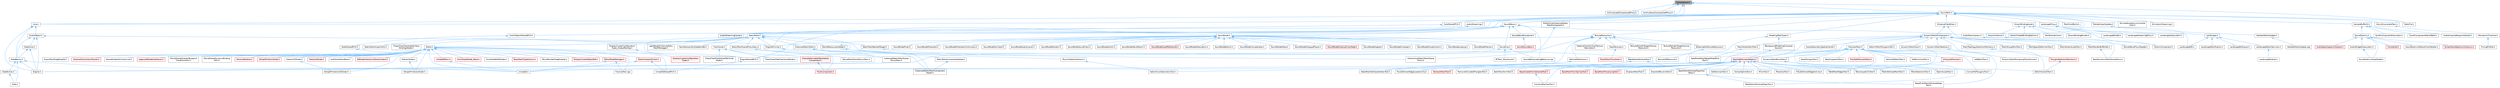 digraph "Compression.h"
{
 // INTERACTIVE_SVG=YES
 // LATEX_PDF_SIZE
  bgcolor="transparent";
  edge [fontname=Helvetica,fontsize=10,labelfontname=Helvetica,labelfontsize=10];
  node [fontname=Helvetica,fontsize=10,shape=box,height=0.2,width=0.4];
  Node1 [id="Node000001",label="Compression.h",height=0.2,width=0.4,color="gray40", fillcolor="grey60", style="filled", fontcolor="black",tooltip=" "];
  Node1 -> Node2 [id="edge1_Node000001_Node000002",dir="back",color="steelblue1",style="solid",tooltip=" "];
  Node2 [id="Node000002",label="ArchiveLoadCompressedProxy.h",height=0.2,width=0.4,color="grey40", fillcolor="white", style="filled",URL="$d0/deb/ArchiveLoadCompressedProxy_8h.html",tooltip=" "];
  Node1 -> Node3 [id="edge2_Node000001_Node000003",dir="back",color="steelblue1",style="solid",tooltip=" "];
  Node3 [id="Node000003",label="ArchiveSaveCompressedProxy.h",height=0.2,width=0.4,color="grey40", fillcolor="white", style="filled",URL="$d4/dee/ArchiveSaveCompressedProxy_8h.html",tooltip=" "];
  Node1 -> Node4 [id="edge3_Node000001_Node000004",dir="back",color="steelblue1",style="solid",tooltip=" "];
  Node4 [id="Node000004",label="AsyncWork.h",height=0.2,width=0.4,color="grey40", fillcolor="white", style="filled",URL="$da/d9a/AsyncWork_8h.html",tooltip=" "];
  Node4 -> Node5 [id="edge4_Node000004_Node000005",dir="back",color="steelblue1",style="solid",tooltip=" "];
  Node5 [id="Node000005",label="AnimationStreaming.h",height=0.2,width=0.4,color="grey40", fillcolor="white", style="filled",URL="$d5/d44/AnimationStreaming_8h.html",tooltip=" "];
  Node4 -> Node6 [id="edge5_Node000004_Node000006",dir="back",color="steelblue1",style="solid",tooltip=" "];
  Node6 [id="Node000006",label="AsyncEnumerateTask.h",height=0.2,width=0.4,color="grey40", fillcolor="white", style="filled",URL="$d5/d71/AsyncEnumerateTask_8h.html",tooltip=" "];
  Node6 -> Node7 [id="edge6_Node000006_Node000007",dir="back",color="steelblue1",style="solid",tooltip=" "];
  Node7 [id="Node000007",label="MonotonicTimeline.h",height=0.2,width=0.4,color="grey40", fillcolor="white", style="filled",URL="$d9/dfd/MonotonicTimeline_8h.html",tooltip=" "];
  Node7 -> Node8 [id="edge7_Node000007_Node000008",dir="back",color="steelblue1",style="solid",tooltip=" "];
  Node8 [id="Node000008",label="TimingProfiler.h",height=0.2,width=0.4,color="grey40", fillcolor="white", style="filled",URL="$df/d15/TimingProfiler_8h.html",tooltip=" "];
  Node4 -> Node9 [id="edge8_Node000004_Node000009",dir="back",color="steelblue1",style="solid",tooltip=" "];
  Node9 [id="Node000009",label="AudioDecompress.h",height=0.2,width=0.4,color="grey40", fillcolor="white", style="filled",URL="$d9/dfd/AudioDecompress_8h.html",tooltip=" "];
  Node9 -> Node10 [id="edge9_Node000009_Node000010",dir="back",color="steelblue1",style="solid",tooltip=" "];
  Node10 [id="Node000010",label="SoundWaveProxyReader.h",height=0.2,width=0.4,color="grey40", fillcolor="white", style="filled",URL="$d1/d23/SoundWaveProxyReader_8h.html",tooltip=" "];
  Node4 -> Node11 [id="edge10_Node000004_Node000011",dir="back",color="steelblue1",style="solid",tooltip=" "];
  Node11 [id="Node000011",label="AudioStreaming.h",height=0.2,width=0.4,color="grey40", fillcolor="white", style="filled",URL="$db/d37/AudioStreaming_8h.html",tooltip=" "];
  Node11 -> Node12 [id="edge11_Node000011_Node000012",dir="back",color="steelblue1",style="solid",tooltip=" "];
  Node12 [id="Node000012",label="AudioStreamingCache.h",height=0.2,width=0.4,color="grey40", fillcolor="white", style="filled",URL="$d2/dc1/AudioStreamingCache_8h.html",tooltip=" "];
  Node4 -> Node12 [id="edge12_Node000004_Node000012",dir="back",color="steelblue1",style="solid",tooltip=" "];
  Node4 -> Node13 [id="edge13_Node000004_Node000013",dir="back",color="steelblue1",style="solid",tooltip=" "];
  Node13 [id="Node000013",label="Core.h",height=0.2,width=0.4,color="grey40", fillcolor="white", style="filled",URL="$d6/dd7/Core_8h.html",tooltip=" "];
  Node13 -> Node14 [id="edge14_Node000013_Node000014",dir="back",color="steelblue1",style="solid",tooltip=" "];
  Node14 [id="Node000014",label="CoreUObject.h",height=0.2,width=0.4,color="grey40", fillcolor="white", style="filled",URL="$d0/ded/CoreUObject_8h.html",tooltip=" "];
  Node14 -> Node15 [id="edge15_Node000014_Node000015",dir="back",color="steelblue1",style="solid",tooltip=" "];
  Node15 [id="Node000015",label="Engine.h",height=0.2,width=0.4,color="grey40", fillcolor="white", style="filled",URL="$d1/d34/Public_2Engine_8h.html",tooltip=" "];
  Node14 -> Node16 [id="edge16_Node000014_Node000016",dir="back",color="steelblue1",style="solid",tooltip=" "];
  Node16 [id="Node000016",label="EngineMinimal.h",height=0.2,width=0.4,color="grey40", fillcolor="white", style="filled",URL="$d0/d2c/EngineMinimal_8h.html",tooltip=" "];
  Node16 -> Node15 [id="edge17_Node000016_Node000015",dir="back",color="steelblue1",style="solid",tooltip=" "];
  Node14 -> Node17 [id="edge18_Node000014_Node000017",dir="back",color="steelblue1",style="solid",tooltip=" "];
  Node17 [id="Node000017",label="SlateBasics.h",height=0.2,width=0.4,color="grey40", fillcolor="white", style="filled",URL="$da/d2f/SlateBasics_8h.html",tooltip=" "];
  Node17 -> Node15 [id="edge19_Node000017_Node000015",dir="back",color="steelblue1",style="solid",tooltip=" "];
  Node17 -> Node18 [id="edge20_Node000017_Node000018",dir="back",color="steelblue1",style="solid",tooltip=" "];
  Node18 [id="Node000018",label="Slate.h",height=0.2,width=0.4,color="grey40", fillcolor="white", style="filled",URL="$d2/dc0/Slate_8h.html",tooltip=" "];
  Node17 -> Node19 [id="edge21_Node000017_Node000019",dir="back",color="steelblue1",style="solid",tooltip=" "];
  Node19 [id="Node000019",label="SlateExtras.h",height=0.2,width=0.4,color="grey40", fillcolor="white", style="filled",URL="$d8/dec/SlateExtras_8h.html",tooltip=" "];
  Node19 -> Node18 [id="edge22_Node000019_Node000018",dir="back",color="steelblue1",style="solid",tooltip=" "];
  Node17 -> Node20 [id="edge23_Node000017_Node000020",dir="back",color="steelblue1",style="solid",tooltip=" "];
  Node20 [id="Node000020",label="UnrealEd.h",height=0.2,width=0.4,color="grey40", fillcolor="white", style="filled",URL="$d2/d5f/UnrealEd_8h.html",tooltip=" "];
  Node14 -> Node21 [id="edge24_Node000014_Node000021",dir="back",color="steelblue1",style="solid",tooltip=" "];
  Node21 [id="Node000021",label="SlateCore.h",height=0.2,width=0.4,color="grey40", fillcolor="white", style="filled",URL="$dc/d03/SlateCore_8h.html",tooltip=" "];
  Node21 -> Node15 [id="edge25_Node000021_Node000015",dir="back",color="steelblue1",style="solid",tooltip=" "];
  Node21 -> Node17 [id="edge26_Node000021_Node000017",dir="back",color="steelblue1",style="solid",tooltip=" "];
  Node13 -> Node15 [id="edge27_Node000013_Node000015",dir="back",color="steelblue1",style="solid",tooltip=" "];
  Node13 -> Node17 [id="edge28_Node000013_Node000017",dir="back",color="steelblue1",style="solid",tooltip=" "];
  Node4 -> Node22 [id="edge29_Node000004_Node000022",dir="back",color="steelblue1",style="solid",tooltip=" "];
  Node22 [id="Node000022",label="CoreSharedPCH.h",height=0.2,width=0.4,color="grey40", fillcolor="white", style="filled",URL="$d8/de5/CoreSharedPCH_8h.html",tooltip=" "];
  Node22 -> Node23 [id="edge30_Node000022_Node000023",dir="back",color="steelblue1",style="solid",tooltip=" "];
  Node23 [id="Node000023",label="CoreUObjectSharedPCH.h",height=0.2,width=0.4,color="grey40", fillcolor="white", style="filled",URL="$de/d2f/CoreUObjectSharedPCH_8h.html",tooltip=" "];
  Node23 -> Node24 [id="edge31_Node000023_Node000024",dir="back",color="steelblue1",style="solid",tooltip=" "];
  Node24 [id="Node000024",label="SlateSharedPCH.h",height=0.2,width=0.4,color="grey40", fillcolor="white", style="filled",URL="$d1/dfc/SlateSharedPCH_8h.html",tooltip=" "];
  Node24 -> Node25 [id="edge32_Node000024_Node000025",dir="back",color="steelblue1",style="solid",tooltip=" "];
  Node25 [id="Node000025",label="EngineSharedPCH.h",height=0.2,width=0.4,color="grey40", fillcolor="white", style="filled",URL="$dc/dbb/EngineSharedPCH_8h.html",tooltip=" "];
  Node25 -> Node26 [id="edge33_Node000025_Node000026",dir="back",color="steelblue1",style="solid",tooltip=" "];
  Node26 [id="Node000026",label="UnrealEdSharedPCH.h",height=0.2,width=0.4,color="grey40", fillcolor="white", style="filled",URL="$d1/de6/UnrealEdSharedPCH_8h.html",tooltip=" "];
  Node4 -> Node27 [id="edge34_Node000004_Node000027",dir="back",color="steelblue1",style="solid",tooltip=" "];
  Node27 [id="Node000027",label="DistanceFieldAtlas.h",height=0.2,width=0.4,color="grey40", fillcolor="white", style="filled",URL="$df/def/DistanceFieldAtlas_8h.html",tooltip=" "];
  Node27 -> Node28 [id="edge35_Node000027_Node000028",dir="back",color="steelblue1",style="solid",tooltip=" "];
  Node28 [id="Node000028",label="BaseDynamicMeshSceneProxy.h",height=0.2,width=0.4,color="grey40", fillcolor="white", style="filled",URL="$d2/dee/BaseDynamicMeshSceneProxy_8h.html",tooltip=" "];
  Node27 -> Node29 [id="edge36_Node000027_Node000029",dir="back",color="steelblue1",style="solid",tooltip=" "];
  Node29 [id="Node000029",label="DynamicMeshComponent.h",height=0.2,width=0.4,color="grey40", fillcolor="white", style="filled",URL="$d8/d66/DynamicMeshComponent_8h.html",tooltip=" "];
  Node29 -> Node30 [id="edge37_Node000029_Node000030",dir="back",color="steelblue1",style="solid",tooltip=" "];
  Node30 [id="Node000030",label="DataflowEditorWeightMapPaint\lTool.h",height=0.2,width=0.4,color="grey40", fillcolor="white", style="filled",URL="$db/d46/DataflowEditorWeightMapPaintTool_8h.html",tooltip=" "];
  Node29 -> Node31 [id="edge38_Node000029_Node000031",dir="back",color="steelblue1",style="solid",tooltip=" "];
  Node31 [id="Node000031",label="DeformMeshPolygonsTool.h",height=0.2,width=0.4,color="grey40", fillcolor="white", style="filled",URL="$db/d72/DeformMeshPolygonsTool_8h.html",tooltip=" "];
  Node29 -> Node32 [id="edge39_Node000029_Node000032",dir="back",color="steelblue1",style="solid",tooltip=" "];
  Node32 [id="Node000032",label="DynamicMeshActor.h",height=0.2,width=0.4,color="grey40", fillcolor="white", style="filled",URL="$d1/d71/DynamicMeshActor_8h.html",tooltip=" "];
  Node29 -> Node33 [id="edge40_Node000029_Node000033",dir="back",color="steelblue1",style="solid",tooltip=" "];
  Node33 [id="Node000033",label="DynamicMeshBrushTool.h",height=0.2,width=0.4,color="grey40", fillcolor="white", style="filled",URL="$da/d04/DynamicMeshBrushTool_8h.html",tooltip=" "];
  Node33 -> Node34 [id="edge41_Node000033_Node000034",dir="back",color="steelblue1",style="solid",tooltip=" "];
  Node34 [id="Node000034",label="MeshAttributePaintTool.h",height=0.2,width=0.4,color="grey40", fillcolor="white", style="filled",URL="$d3/d29/MeshAttributePaintTool_8h.html",tooltip=" "];
  Node33 -> Node35 [id="edge42_Node000033_Node000035",dir="back",color="steelblue1",style="solid",tooltip=" "];
  Node35 [id="Node000035",label="MeshSelectionTool.h",height=0.2,width=0.4,color="grey40", fillcolor="white", style="filled",URL="$d8/d80/MeshSelectionTool_8h.html",tooltip=" "];
  Node33 -> Node36 [id="edge43_Node000033_Node000036",dir="back",color="steelblue1",style="solid",tooltip=" "];
  Node36 [id="Node000036",label="SeamSculptTool.h",height=0.2,width=0.4,color="grey40", fillcolor="white", style="filled",URL="$d1/d31/SeamSculptTool_8h.html",tooltip=" "];
  Node29 -> Node37 [id="edge44_Node000029_Node000037",dir="back",color="steelblue1",style="solid",tooltip=" "];
  Node37 [id="Node000037",label="DynamicMeshSelector.h",height=0.2,width=0.4,color="grey40", fillcolor="white", style="filled",URL="$dc/d01/DynamicMeshSelector_8h.html",tooltip=" "];
  Node37 -> Node38 [id="edge45_Node000037_Node000038",dir="back",color="steelblue1",style="solid",tooltip=" "];
  Node38 [id="Node000038",label="DynamicMeshPolygroupTransformer.h",height=0.2,width=0.4,color="grey40", fillcolor="white", style="filled",URL="$dc/db2/DynamicMeshPolygroupTransformer_8h.html",tooltip=" "];
  Node29 -> Node39 [id="edge46_Node000029_Node000039",dir="back",color="steelblue1",style="solid",tooltip=" "];
  Node39 [id="Node000039",label="EditUVIslandsTool.h",height=0.2,width=0.4,color="grey40", fillcolor="white", style="filled",URL="$d0/de4/EditUVIslandsTool_8h.html",tooltip=" "];
  Node29 -> Node40 [id="edge47_Node000029_Node000040",dir="back",color="steelblue1",style="solid",tooltip=" "];
  Node40 [id="Node000040",label="MeshGroupPaintTool.h",height=0.2,width=0.4,color="grey40", fillcolor="white", style="filled",URL="$dd/d04/MeshGroupPaintTool_8h.html",tooltip=" "];
  Node29 -> Node41 [id="edge48_Node000029_Node000041",dir="back",color="steelblue1",style="solid",tooltip=" "];
  Node41 [id="Node000041",label="MeshRenderBufferSet.h",height=0.2,width=0.4,color="grey40", fillcolor="white", style="filled",URL="$de/dc2/MeshRenderBufferSet_8h.html",tooltip=" "];
  Node41 -> Node28 [id="edge49_Node000041_Node000028",dir="back",color="steelblue1",style="solid",tooltip=" "];
  Node29 -> Node42 [id="edge50_Node000029_Node000042",dir="back",color="steelblue1",style="solid",tooltip=" "];
  Node42 [id="Node000042",label="MeshSpaceDeformerTool.h",height=0.2,width=0.4,color="grey40", fillcolor="white", style="filled",URL="$d7/dc8/MeshSpaceDeformerTool_8h.html",tooltip=" "];
  Node29 -> Node43 [id="edge51_Node000029_Node000043",dir="back",color="steelblue1",style="solid",tooltip=" "];
  Node43 [id="Node000043",label="MeshTopologySelectionMechanic.h",height=0.2,width=0.4,color="grey40", fillcolor="white", style="filled",URL="$d5/d15/MeshTopologySelectionMechanic_8h.html",tooltip=" "];
  Node43 -> Node44 [id="edge52_Node000043_Node000044",dir="back",color="steelblue1",style="solid",tooltip=" "];
  Node44 [id="Node000044",label="PolygonSelectionMechanic.h",height=0.2,width=0.4,color="red", fillcolor="#FFF0F0", style="filled",URL="$da/dff/PolygonSelectionMechanic_8h.html",tooltip=" "];
  Node44 -> Node39 [id="edge53_Node000044_Node000039",dir="back",color="steelblue1",style="solid",tooltip=" "];
  Node29 -> Node46 [id="edge54_Node000029_Node000046",dir="back",color="steelblue1",style="solid",tooltip=" "];
  Node46 [id="Node000046",label="MeshVertexPaintTool.h",height=0.2,width=0.4,color="grey40", fillcolor="white", style="filled",URL="$db/d74/MeshVertexPaintTool_8h.html",tooltip=" "];
  Node46 -> Node30 [id="edge55_Node000046_Node000030",dir="back",color="steelblue1",style="solid",tooltip=" "];
  Node29 -> Node47 [id="edge56_Node000029_Node000047",dir="back",color="steelblue1",style="solid",tooltip=" "];
  Node47 [id="Node000047",label="MeshVertexSculptTool.h",height=0.2,width=0.4,color="grey40", fillcolor="white", style="filled",URL="$dc/da6/MeshVertexSculptTool_8h.html",tooltip=" "];
  Node29 -> Node48 [id="edge57_Node000029_Node000048",dir="back",color="steelblue1",style="solid",tooltip=" "];
  Node48 [id="Node000048",label="PreviewMesh.h",height=0.2,width=0.4,color="grey40", fillcolor="white", style="filled",URL="$d6/d30/PreviewMesh_8h.html",tooltip=" "];
  Node48 -> Node49 [id="edge58_Node000048_Node000049",dir="back",color="steelblue1",style="solid",tooltip=" "];
  Node49 [id="Node000049",label="AddPatchTool.h",height=0.2,width=0.4,color="grey40", fillcolor="white", style="filled",URL="$d5/deb/AddPatchTool_8h.html",tooltip=" "];
  Node48 -> Node50 [id="edge59_Node000048_Node000050",dir="back",color="steelblue1",style="solid",tooltip=" "];
  Node50 [id="Node000050",label="AddPrimitiveTool.h",height=0.2,width=0.4,color="grey40", fillcolor="white", style="filled",URL="$d5/dbf/AddPrimitiveTool_8h.html",tooltip=" "];
  Node48 -> Node51 [id="edge60_Node000048_Node000051",dir="back",color="steelblue1",style="solid",tooltip=" "];
  Node51 [id="Node000051",label="BakeMeshAttributeMapsTool.h",height=0.2,width=0.4,color="grey40", fillcolor="white", style="filled",URL="$d8/d14/BakeMeshAttributeMapsTool_8h.html",tooltip=" "];
  Node48 -> Node52 [id="edge61_Node000048_Node000052",dir="back",color="steelblue1",style="solid",tooltip=" "];
  Node52 [id="Node000052",label="BakeMeshAttributeMapsTool\lBase.h",height=0.2,width=0.4,color="grey40", fillcolor="white", style="filled",URL="$dc/d68/BakeMeshAttributeMapsToolBase_8h.html",tooltip=" "];
  Node52 -> Node51 [id="edge62_Node000052_Node000051",dir="back",color="steelblue1",style="solid",tooltip=" "];
  Node52 -> Node53 [id="edge63_Node000052_Node000053",dir="back",color="steelblue1",style="solid",tooltip=" "];
  Node53 [id="Node000053",label="BakeMultiMeshAttributeMaps\lTool.h",height=0.2,width=0.4,color="grey40", fillcolor="white", style="filled",URL="$d7/d65/BakeMultiMeshAttributeMapsTool_8h.html",tooltip=" "];
  Node48 -> Node54 [id="edge64_Node000048_Node000054",dir="back",color="steelblue1",style="solid",tooltip=" "];
  Node54 [id="Node000054",label="BakeMeshAttributeTool.h",height=0.2,width=0.4,color="grey40", fillcolor="white", style="filled",URL="$d0/d82/BakeMeshAttributeTool_8h.html",tooltip=" "];
  Node54 -> Node52 [id="edge65_Node000054_Node000052",dir="back",color="steelblue1",style="solid",tooltip=" "];
  Node54 -> Node55 [id="edge66_Node000054_Node000055",dir="back",color="steelblue1",style="solid",tooltip=" "];
  Node55 [id="Node000055",label="BakeMeshAttributeVertexTool.h",height=0.2,width=0.4,color="grey40", fillcolor="white", style="filled",URL="$d6/d76/BakeMeshAttributeVertexTool_8h.html",tooltip=" "];
  Node48 -> Node55 [id="edge67_Node000048_Node000055",dir="back",color="steelblue1",style="solid",tooltip=" "];
  Node48 -> Node53 [id="edge68_Node000048_Node000053",dir="back",color="steelblue1",style="solid",tooltip=" "];
  Node48 -> Node56 [id="edge69_Node000048_Node000056",dir="back",color="steelblue1",style="solid",tooltip=" "];
  Node56 [id="Node000056",label="ConvertToPolygonsTool.h",height=0.2,width=0.4,color="grey40", fillcolor="white", style="filled",URL="$d7/d5a/ConvertToPolygonsTool_8h.html",tooltip=" "];
  Node48 -> Node57 [id="edge70_Node000048_Node000057",dir="back",color="steelblue1",style="solid",tooltip=" "];
  Node57 [id="Node000057",label="DrawPolygonTool.h",height=0.2,width=0.4,color="grey40", fillcolor="white", style="filled",URL="$d0/d15/DrawPolygonTool_8h.html",tooltip=" "];
  Node48 -> Node33 [id="edge71_Node000048_Node000033",dir="back",color="steelblue1",style="solid",tooltip=" "];
  Node48 -> Node58 [id="edge72_Node000048_Node000058",dir="back",color="steelblue1",style="solid",tooltip=" "];
  Node58 [id="Node000058",label="MeshInspectorTool.h",height=0.2,width=0.4,color="grey40", fillcolor="white", style="filled",URL="$de/da1/MeshInspectorTool_8h.html",tooltip=" "];
  Node48 -> Node59 [id="edge73_Node000048_Node000059",dir="back",color="steelblue1",style="solid",tooltip=" "];
  Node59 [id="Node000059",label="MeshOpPreviewHelpers.h",height=0.2,width=0.4,color="red", fillcolor="#FFF0F0", style="filled",URL="$de/d33/MeshOpPreviewHelpers_8h.html",tooltip=" "];
  Node59 -> Node52 [id="edge74_Node000059_Node000052",dir="back",color="steelblue1",style="solid",tooltip=" "];
  Node59 -> Node55 [id="edge75_Node000059_Node000055",dir="back",color="steelblue1",style="solid",tooltip=" "];
  Node59 -> Node60 [id="edge76_Node000059_Node000060",dir="back",color="steelblue1",style="solid",tooltip=" "];
  Node60 [id="Node000060",label="BakeTransformTool.h",height=0.2,width=0.4,color="grey40", fillcolor="white", style="filled",URL="$dc/d39/BakeTransformTool_8h.html",tooltip=" "];
  Node59 -> Node61 [id="edge77_Node000059_Node000061",dir="back",color="steelblue1",style="solid",tooltip=" "];
  Node61 [id="Node000061",label="BaseCreateFromSelectedTool.h",height=0.2,width=0.4,color="red", fillcolor="#FFF0F0", style="filled",URL="$de/dc7/BaseCreateFromSelectedTool_8h.html",tooltip=" "];
  Node61 -> Node67 [id="edge78_Node000061_Node000067",dir="back",color="steelblue1",style="solid",tooltip=" "];
  Node67 [id="Node000067",label="CombineMeshesTool.h",height=0.2,width=0.4,color="grey40", fillcolor="white", style="filled",URL="$dd/da3/CombineMeshesTool_8h.html",tooltip=" "];
  Node59 -> Node70 [id="edge79_Node000059_Node000070",dir="back",color="steelblue1",style="solid",tooltip=" "];
  Node70 [id="Node000070",label="BaseMeshFromSplinesTool.h",height=0.2,width=0.4,color="red", fillcolor="#FFF0F0", style="filled",URL="$da/d31/BaseMeshFromSplinesTool_8h.html",tooltip=" "];
  Node59 -> Node73 [id="edge80_Node000059_Node000073",dir="back",color="steelblue1",style="solid",tooltip=" "];
  Node73 [id="Node000073",label="BaseMeshProcessingTool.h",height=0.2,width=0.4,color="red", fillcolor="#FFF0F0", style="filled",URL="$d4/d77/BaseMeshProcessingTool_8h.html",tooltip=" "];
  Node59 -> Node67 [id="edge81_Node000059_Node000067",dir="back",color="steelblue1",style="solid",tooltip=" "];
  Node59 -> Node56 [id="edge82_Node000059_Node000056",dir="back",color="steelblue1",style="solid",tooltip=" "];
  Node59 -> Node76 [id="edge83_Node000059_Node000076",dir="back",color="steelblue1",style="solid",tooltip=" "];
  Node76 [id="Node000076",label="DisplaceMeshTool.h",height=0.2,width=0.4,color="grey40", fillcolor="white", style="filled",URL="$da/d28/DisplaceMeshTool_8h.html",tooltip=" "];
  Node59 -> Node77 [id="edge84_Node000059_Node000077",dir="back",color="steelblue1",style="solid",tooltip=" "];
  Node77 [id="Node000077",label="DrawAndRevolveTool.h",height=0.2,width=0.4,color="grey40", fillcolor="white", style="filled",URL="$d8/d06/DrawAndRevolveTool_8h.html",tooltip=" "];
  Node59 -> Node78 [id="edge85_Node000059_Node000078",dir="back",color="steelblue1",style="solid",tooltip=" "];
  Node78 [id="Node000078",label="EditNormalsTool.h",height=0.2,width=0.4,color="grey40", fillcolor="white", style="filled",URL="$de/d53/EditNormalsTool_8h.html",tooltip=" "];
  Node59 -> Node79 [id="edge86_Node000059_Node000079",dir="back",color="steelblue1",style="solid",tooltip=" "];
  Node79 [id="Node000079",label="ExtractSplineTool.h",height=0.2,width=0.4,color="grey40", fillcolor="white", style="filled",URL="$d3/d4d/ExtractSplineTool_8h.html",tooltip=" "];
  Node59 -> Node80 [id="edge87_Node000059_Node000080",dir="back",color="steelblue1",style="solid",tooltip=" "];
  Node80 [id="Node000080",label="MirrorTool.h",height=0.2,width=0.4,color="grey40", fillcolor="white", style="filled",URL="$d3/dc9/MirrorTool_8h.html",tooltip=" "];
  Node59 -> Node81 [id="edge88_Node000059_Node000081",dir="back",color="steelblue1",style="solid",tooltip=" "];
  Node81 [id="Node000081",label="PlaneCutTool.h",height=0.2,width=0.4,color="grey40", fillcolor="white", style="filled",URL="$dd/def/PlaneCutTool_8h.html",tooltip=" "];
  Node59 -> Node82 [id="edge89_Node000059_Node000082",dir="back",color="steelblue1",style="solid",tooltip=" "];
  Node82 [id="Node000082",label="PolyEditInsertEdgeActivity.h",height=0.2,width=0.4,color="grey40", fillcolor="white", style="filled",URL="$d1/d26/PolyEditInsertEdgeActivity_8h.html",tooltip=" "];
  Node59 -> Node83 [id="edge90_Node000059_Node000083",dir="back",color="steelblue1",style="solid",tooltip=" "];
  Node83 [id="Node000083",label="PolyEditInsertEdgeLoopActivity.h",height=0.2,width=0.4,color="grey40", fillcolor="white", style="filled",URL="$d5/d37/PolyEditInsertEdgeLoopActivity_8h.html",tooltip=" "];
  Node59 -> Node84 [id="edge91_Node000059_Node000084",dir="back",color="steelblue1",style="solid",tooltip=" "];
  Node84 [id="Node000084",label="RecomputeUVsTool.h",height=0.2,width=0.4,color="grey40", fillcolor="white", style="filled",URL="$d0/d92/RecomputeUVsTool_8h.html",tooltip=" "];
  Node59 -> Node85 [id="edge92_Node000059_Node000085",dir="back",color="steelblue1",style="solid",tooltip=" "];
  Node85 [id="Node000085",label="RemeshMeshTool.h",height=0.2,width=0.4,color="red", fillcolor="#FFF0F0", style="filled",URL="$dc/dd6/RemeshMeshTool_8h.html",tooltip=" "];
  Node59 -> Node87 [id="edge93_Node000059_Node000087",dir="back",color="steelblue1",style="solid",tooltip=" "];
  Node87 [id="Node000087",label="RemoveOccludedTrianglesTool.h",height=0.2,width=0.4,color="grey40", fillcolor="white", style="filled",URL="$d9/da1/RemoveOccludedTrianglesTool_8h.html",tooltip=" "];
  Node59 -> Node89 [id="edge94_Node000059_Node000089",dir="back",color="steelblue1",style="solid",tooltip=" "];
  Node89 [id="Node000089",label="SetCollisionGeometryTool.h",height=0.2,width=0.4,color="grey40", fillcolor="white", style="filled",URL="$d0/de6/SetCollisionGeometryTool_8h.html",tooltip=" "];
  Node59 -> Node93 [id="edge95_Node000059_Node000093",dir="back",color="steelblue1",style="solid",tooltip=" "];
  Node93 [id="Node000093",label="WeldMeshEdgesTool.h",height=0.2,width=0.4,color="grey40", fillcolor="white", style="filled",URL="$d5/d6e/WeldMeshEdgesTool_8h.html",tooltip=" "];
  Node48 -> Node94 [id="edge96_Node000048_Node000094",dir="back",color="steelblue1",style="solid",tooltip=" "];
  Node94 [id="Node000094",label="PolyEditPreviewMesh.h",height=0.2,width=0.4,color="red", fillcolor="#FFF0F0", style="filled",URL="$d2/de8/PolyEditPreviewMesh_8h.html",tooltip=" "];
  Node48 -> Node96 [id="edge97_Node000048_Node000096",dir="back",color="steelblue1",style="solid",tooltip=" "];
  Node96 [id="Node000096",label="UVLayoutPreview.h",height=0.2,width=0.4,color="red", fillcolor="#FFF0F0", style="filled",URL="$dd/d16/UVLayoutPreview_8h.html",tooltip=" "];
  Node96 -> Node84 [id="edge98_Node000096_Node000084",dir="back",color="steelblue1",style="solid",tooltip=" "];
  Node48 -> Node99 [id="edge99_Node000048_Node000099",dir="back",color="steelblue1",style="solid",tooltip=" "];
  Node99 [id="Node000099",label="VolumeToMeshTool.h",height=0.2,width=0.4,color="grey40", fillcolor="white", style="filled",URL="$de/d64/VolumeToMeshTool_8h.html",tooltip=" "];
  Node48 -> Node93 [id="edge100_Node000048_Node000093",dir="back",color="steelblue1",style="solid",tooltip=" "];
  Node29 -> Node100 [id="edge101_Node000029_Node000100",dir="back",color="steelblue1",style="solid",tooltip=" "];
  Node100 [id="Node000100",label="SceneGeometrySpatialCache.h",height=0.2,width=0.4,color="grey40", fillcolor="white", style="filled",URL="$d6/d6f/SceneGeometrySpatialCache_8h.html",tooltip=" "];
  Node4 -> Node101 [id="edge102_Node000004_Node000101",dir="back",color="steelblue1",style="solid",tooltip=" "];
  Node101 [id="Node000101",label="GroomBindingAsset.h",height=0.2,width=0.4,color="grey40", fillcolor="white", style="filled",URL="$de/d26/GroomBindingAsset_8h.html",tooltip=" "];
  Node101 -> Node102 [id="edge103_Node000101_Node000102",dir="back",color="steelblue1",style="solid",tooltip=" "];
  Node102 [id="Node000102",label="GroomBindingBuilder.h",height=0.2,width=0.4,color="grey40", fillcolor="white", style="filled",URL="$d2/d2f/GroomBindingBuilder_8h.html",tooltip=" "];
  Node101 -> Node103 [id="edge104_Node000101_Node000103",dir="back",color="steelblue1",style="solid",tooltip=" "];
  Node103 [id="Node000103",label="GroomComponent.h",height=0.2,width=0.4,color="grey40", fillcolor="white", style="filled",URL="$de/d2e/GroomComponent_8h.html",tooltip=" "];
  Node101 -> Node104 [id="edge105_Node000101_Node000104",dir="back",color="steelblue1",style="solid",tooltip=" "];
  Node104 [id="Node000104",label="GroomCreateBindingOptions.h",height=0.2,width=0.4,color="grey40", fillcolor="white", style="filled",URL="$d5/dba/GroomCreateBindingOptions_8h.html",tooltip=" "];
  Node101 -> Node105 [id="edge106_Node000101_Node000105",dir="back",color="steelblue1",style="solid",tooltip=" "];
  Node105 [id="Node000105",label="GroomInstance.h",height=0.2,width=0.4,color="grey40", fillcolor="white", style="filled",URL="$dd/d47/GroomInstance_8h.html",tooltip=" "];
  Node105 -> Node103 [id="edge107_Node000105_Node000103",dir="back",color="steelblue1",style="solid",tooltip=" "];
  Node101 -> Node106 [id="edge108_Node000101_Node000106",dir="back",color="steelblue1",style="solid",tooltip=" "];
  Node106 [id="Node000106",label="HairStrandsCore.h",height=0.2,width=0.4,color="grey40", fillcolor="white", style="filled",URL="$d7/def/HairStrandsCore_8h.html",tooltip=" "];
  Node4 -> Node107 [id="edge109_Node000004_Node000107",dir="back",color="steelblue1",style="solid",tooltip=" "];
  Node107 [id="Node000107",label="HierarchicalInstancedStatic\lMeshComponent.h",height=0.2,width=0.4,color="grey40", fillcolor="white", style="filled",URL="$d3/ddb/HierarchicalInstancedStaticMeshComponent_8h.html",tooltip=" "];
  Node107 -> Node108 [id="edge110_Node000107_Node000108",dir="back",color="steelblue1",style="solid",tooltip=" "];
  Node108 [id="Node000108",label="HierarchicalStaticMeshScene\lProxy.h",height=0.2,width=0.4,color="grey40", fillcolor="white", style="filled",URL="$d3/d4d/HierarchicalStaticMeshSceneProxy_8h.html",tooltip=" "];
  Node4 -> Node109 [id="edge111_Node000004_Node000109",dir="back",color="steelblue1",style="solid",tooltip=" "];
  Node109 [id="Node000109",label="LandscapeProxy.h",height=0.2,width=0.4,color="grey40", fillcolor="white", style="filled",URL="$db/dae/LandscapeProxy_8h.html",tooltip=" "];
  Node109 -> Node110 [id="edge112_Node000109_Node000110",dir="back",color="steelblue1",style="solid",tooltip=" "];
  Node110 [id="Node000110",label="Landscape.h",height=0.2,width=0.4,color="grey40", fillcolor="white", style="filled",URL="$d5/dd6/Landscape_8h.html",tooltip=" "];
  Node110 -> Node111 [id="edge113_Node000110_Node000111",dir="back",color="steelblue1",style="solid",tooltip=" "];
  Node111 [id="Node000111",label="LandscapeEdit.h",height=0.2,width=0.4,color="grey40", fillcolor="white", style="filled",URL="$df/d61/LandscapeEdit_8h.html",tooltip=" "];
  Node110 -> Node112 [id="edge114_Node000110_Node000112",dir="back",color="steelblue1",style="solid",tooltip=" "];
  Node112 [id="Node000112",label="LandscapeEditLayer.h",height=0.2,width=0.4,color="grey40", fillcolor="white", style="filled",URL="$d2/d34/LandscapeEditLayer_8h.html",tooltip=" "];
  Node110 -> Node113 [id="edge115_Node000110_Node000113",dir="back",color="steelblue1",style="solid",tooltip=" "];
  Node113 [id="Node000113",label="LandscapeEditorServices.h",height=0.2,width=0.4,color="grey40", fillcolor="white", style="filled",URL="$d0/de9/LandscapeEditorServices_8h.html",tooltip=" "];
  Node113 -> Node114 [id="edge116_Node000113_Node000114",dir="back",color="steelblue1",style="solid",tooltip=" "];
  Node114 [id="Node000114",label="LandscapeModule.h",height=0.2,width=0.4,color="grey40", fillcolor="white", style="filled",URL="$db/d88/LandscapeModule_8h.html",tooltip=" "];
  Node110 -> Node115 [id="edge117_Node000110_Node000115",dir="back",color="steelblue1",style="solid",tooltip=" "];
  Node115 [id="Node000115",label="LandscapeNotification.h",height=0.2,width=0.4,color="grey40", fillcolor="white", style="filled",URL="$d7/de3/LandscapeNotification_8h.html",tooltip=" "];
  Node109 -> Node111 [id="edge118_Node000109_Node000111",dir="back",color="steelblue1",style="solid",tooltip=" "];
  Node109 -> Node116 [id="edge119_Node000109_Node000116",dir="back",color="steelblue1",style="solid",tooltip=" "];
  Node116 [id="Node000116",label="LandscapeRender.h",height=0.2,width=0.4,color="grey40", fillcolor="white", style="filled",URL="$df/d67/LandscapeRender_8h.html",tooltip=" "];
  Node109 -> Node117 [id="edge120_Node000109_Node000117",dir="back",color="steelblue1",style="solid",tooltip=" "];
  Node117 [id="Node000117",label="LandscapeStreamingProxy.h",height=0.2,width=0.4,color="grey40", fillcolor="white", style="filled",URL="$de/d5a/LandscapeStreamingProxy_8h.html",tooltip=" "];
  Node109 -> Node118 [id="edge121_Node000109_Node000118",dir="back",color="steelblue1",style="solid",tooltip=" "];
  Node118 [id="Node000118",label="LandscapeSubsystem.h",height=0.2,width=0.4,color="grey40", fillcolor="white", style="filled",URL="$d7/ddd/LandscapeSubsystem_8h.html",tooltip=" "];
  Node4 -> Node119 [id="edge122_Node000004_Node000119",dir="back",color="steelblue1",style="solid",tooltip=" "];
  Node119 [id="Node000119",label="MeshCardBuild.h",height=0.2,width=0.4,color="grey40", fillcolor="white", style="filled",URL="$d8/df6/MeshCardBuild_8h.html",tooltip=" "];
  Node4 -> Node120 [id="edge123_Node000004_Node000120",dir="back",color="steelblue1",style="solid",tooltip=" "];
  Node120 [id="Node000120",label="ModelingTaskTypes.h",height=0.2,width=0.4,color="grey40", fillcolor="white", style="filled",URL="$d0/dd2/ModelingTaskTypes_8h.html",tooltip=" "];
  Node120 -> Node121 [id="edge124_Node000120_Node000121",dir="back",color="steelblue1",style="solid",tooltip=" "];
  Node121 [id="Node000121",label="BackgroundModelingCompute\lSource.h",height=0.2,width=0.4,color="grey40", fillcolor="white", style="filled",URL="$d4/da3/BackgroundModelingComputeSource_8h.html",tooltip=" "];
  Node121 -> Node59 [id="edge125_Node000121_Node000059",dir="back",color="steelblue1",style="solid",tooltip=" "];
  Node120 -> Node39 [id="edge126_Node000120_Node000039",dir="back",color="steelblue1",style="solid",tooltip=" "];
  Node4 -> Node122 [id="edge127_Node000004_Node000122",dir="back",color="steelblue1",style="solid",tooltip=" "];
  Node122 [id="Node000122",label="RenderAssetUpdate.h",height=0.2,width=0.4,color="grey40", fillcolor="white", style="filled",URL="$df/da4/RenderAssetUpdate_8h.html",tooltip=" "];
  Node122 -> Node123 [id="edge128_Node000122_Node000123",dir="back",color="steelblue1",style="solid",tooltip=" "];
  Node123 [id="Node000123",label="SkeletalMeshUpdate.h",height=0.2,width=0.4,color="grey40", fillcolor="white", style="filled",URL="$df/d79/SkeletalMeshUpdate_8h.html",tooltip=" "];
  Node123 -> Node124 [id="edge129_Node000123_Node000124",dir="back",color="steelblue1",style="solid",tooltip=" "];
  Node124 [id="Node000124",label="SkeletalMeshUpdate.cpp",height=0.2,width=0.4,color="grey40", fillcolor="white", style="filled",URL="$db/d45/SkeletalMeshUpdate_8cpp.html",tooltip=" "];
  Node4 -> Node125 [id="edge130_Node000004_Node000125",dir="back",color="steelblue1",style="solid",tooltip=" "];
  Node125 [id="Node000125",label="SampleBufferIO.h",height=0.2,width=0.4,color="grey40", fillcolor="white", style="filled",URL="$df/d39/SampleBufferIO_8h.html",tooltip=" "];
  Node125 -> Node126 [id="edge131_Node000125_Node000126",dir="back",color="steelblue1",style="solid",tooltip=" "];
  Node126 [id="Node000126",label="AudioImpulseResponseAsset.h",height=0.2,width=0.4,color="grey40", fillcolor="white", style="filled",URL="$d5/d37/AudioImpulseResponseAsset_8h.html",tooltip=" "];
  Node125 -> Node127 [id="edge132_Node000125_Node000127",dir="back",color="steelblue1",style="solid",tooltip=" "];
  Node127 [id="Node000127",label="SoundSubmix.h",height=0.2,width=0.4,color="grey40", fillcolor="white", style="filled",URL="$d9/db4/SoundSubmix_8h.html",tooltip=" "];
  Node127 -> Node128 [id="edge133_Node000127_Node000128",dir="back",color="steelblue1",style="solid",tooltip=" "];
  Node128 [id="Node000128",label="AudioSpectrogramViewport.h",height=0.2,width=0.4,color="red", fillcolor="#FFF0F0", style="filled",URL="$d9/d19/AudioSpectrogramViewport_8h.html",tooltip=" "];
  Node127 -> Node131 [id="edge134_Node000127_Node000131",dir="back",color="steelblue1",style="solid",tooltip=" "];
  Node131 [id="Node000131",label="AudioWidgetSubsystem.h",height=0.2,width=0.4,color="grey40", fillcolor="white", style="filled",URL="$de/d1b/AudioWidgetSubsystem_8h.html",tooltip=" "];
  Node131 -> Node132 [id="edge135_Node000131_Node000132",dir="back",color="steelblue1",style="solid",tooltip=" "];
  Node132 [id="Node000132",label="SoundSubmixGraphNode.h",height=0.2,width=0.4,color="grey40", fillcolor="white", style="filled",URL="$d5/d09/SoundSubmixGraphNode_8h.html",tooltip=" "];
  Node127 -> Node133 [id="edge136_Node000127_Node000133",dir="back",color="steelblue1",style="solid",tooltip=" "];
  Node133 [id="Node000133",label="ConstantQ.h",height=0.2,width=0.4,color="red", fillcolor="#FFF0F0", style="filled",URL="$de/d9f/ConstantQ_8h.html",tooltip=" "];
  Node127 -> Node135 [id="edge137_Node000127_Node000135",dir="back",color="steelblue1",style="solid",tooltip=" "];
  Node135 [id="Node000135",label="SoundSubmixDefaultColorPalette.h",height=0.2,width=0.4,color="grey40", fillcolor="white", style="filled",URL="$d0/df9/SoundSubmixDefaultColorPalette_8h.html",tooltip=" "];
  Node127 -> Node132 [id="edge138_Node000127_Node000132",dir="back",color="steelblue1",style="solid",tooltip=" "];
  Node127 -> Node136 [id="edge139_Node000127_Node000136",dir="back",color="steelblue1",style="solid",tooltip=" "];
  Node136 [id="Node000136",label="SynesthesiaSpectrumAnalysis.h",height=0.2,width=0.4,color="red", fillcolor="#FFF0F0", style="filled",URL="$d7/d2c/SynesthesiaSpectrumAnalysis_8h.html",tooltip=" "];
  Node125 -> Node137 [id="edge140_Node000125_Node000137",dir="back",color="steelblue1",style="solid",tooltip=" "];
  Node137 [id="Node000137",label="SynthComponentGranulator.h",height=0.2,width=0.4,color="grey40", fillcolor="white", style="filled",URL="$d0/d29/SynthComponentGranulator_8h.html",tooltip=" "];
  Node125 -> Node138 [id="edge141_Node000125_Node000138",dir="back",color="steelblue1",style="solid",tooltip=" "];
  Node138 [id="Node000138",label="SynthComponentWaveTable.h",height=0.2,width=0.4,color="grey40", fillcolor="white", style="filled",URL="$d5/d08/SynthComponentWaveTable_8h.html",tooltip=" "];
  Node4 -> Node139 [id="edge142_Node000004_Node000139",dir="back",color="steelblue1",style="solid",tooltip=" "];
  Node139 [id="Node000139",label="SkinnedAssetAsyncCompile\lUtils.h",height=0.2,width=0.4,color="grey40", fillcolor="white", style="filled",URL="$d0/dc7/SkinnedAssetAsyncCompileUtils_8h.html",tooltip=" "];
  Node4 -> Node140 [id="edge143_Node000004_Node000140",dir="back",color="steelblue1",style="solid",tooltip=" "];
  Node140 [id="Node000140",label="SoundWave.h",height=0.2,width=0.4,color="grey40", fillcolor="white", style="filled",URL="$d3/d6d/SoundWave_8h.html",tooltip=" "];
  Node140 -> Node9 [id="edge144_Node000140_Node000009",dir="back",color="steelblue1",style="solid",tooltip=" "];
  Node140 -> Node12 [id="edge145_Node000140_Node000012",dir="back",color="steelblue1",style="solid",tooltip=" "];
  Node140 -> Node16 [id="edge146_Node000140_Node000016",dir="back",color="steelblue1",style="solid",tooltip=" "];
  Node140 -> Node25 [id="edge147_Node000140_Node000025",dir="back",color="steelblue1",style="solid",tooltip=" "];
  Node140 -> Node141 [id="edge148_Node000140_Node000141",dir="back",color="steelblue1",style="solid",tooltip=" "];
  Node141 [id="Node000141",label="SoundCue.h",height=0.2,width=0.4,color="grey40", fillcolor="white", style="filled",URL="$d8/d0b/SoundCue_8h.html",tooltip=" "];
  Node141 -> Node142 [id="edge149_Node000141_Node000142",dir="back",color="steelblue1",style="solid",tooltip=" "];
  Node142 [id="Node000142",label="BTTask_PlaySound.h",height=0.2,width=0.4,color="grey40", fillcolor="white", style="filled",URL="$d8/d54/BTTask__PlaySound_8h.html",tooltip=" "];
  Node141 -> Node15 [id="edge150_Node000141_Node000015",dir="back",color="steelblue1",style="solid",tooltip=" "];
  Node141 -> Node143 [id="edge151_Node000141_Node000143",dir="back",color="steelblue1",style="solid",tooltip=" "];
  Node143 [id="Node000143",label="SoundWaveLoadingBehavior.cpp",height=0.2,width=0.4,color="grey40", fillcolor="white", style="filled",URL="$d7/d95/SoundWaveLoadingBehavior_8cpp.html",tooltip=" "];
  Node140 -> Node144 [id="edge152_Node000140_Node000144",dir="back",color="steelblue1",style="solid",tooltip=" "];
  Node144 [id="Node000144",label="SoundNode.h",height=0.2,width=0.4,color="grey40", fillcolor="white", style="filled",URL="$da/d8b/SoundNode_8h.html",tooltip=" "];
  Node144 -> Node141 [id="edge153_Node000144_Node000141",dir="back",color="steelblue1",style="solid",tooltip=" "];
  Node144 -> Node145 [id="edge154_Node000144_Node000145",dir="back",color="steelblue1",style="solid",tooltip=" "];
  Node145 [id="Node000145",label="SoundNodeAssetReferencer.h",height=0.2,width=0.4,color="red", fillcolor="#FFF0F0", style="filled",URL="$d8/d71/SoundNodeAssetReferencer_8h.html",tooltip=" "];
  Node144 -> Node147 [id="edge155_Node000144_Node000147",dir="back",color="steelblue1",style="solid",tooltip=" "];
  Node147 [id="Node000147",label="SoundNodeAttenuation.h",height=0.2,width=0.4,color="grey40", fillcolor="white", style="filled",URL="$d0/d9d/SoundNodeAttenuation_8h.html",tooltip=" "];
  Node144 -> Node148 [id="edge156_Node000144_Node000148",dir="back",color="steelblue1",style="solid",tooltip=" "];
  Node148 [id="Node000148",label="SoundNodeBranch.h",height=0.2,width=0.4,color="grey40", fillcolor="white", style="filled",URL="$da/d79/SoundNodeBranch_8h.html",tooltip=" "];
  Node144 -> Node149 [id="edge157_Node000144_Node000149",dir="back",color="steelblue1",style="solid",tooltip=" "];
  Node149 [id="Node000149",label="SoundNodeConcatenator.h",height=0.2,width=0.4,color="grey40", fillcolor="white", style="filled",URL="$da/d65/SoundNodeConcatenator_8h.html",tooltip=" "];
  Node144 -> Node150 [id="edge158_Node000144_Node000150",dir="back",color="steelblue1",style="solid",tooltip=" "];
  Node150 [id="Node000150",label="SoundNodeDelay.h",height=0.2,width=0.4,color="grey40", fillcolor="white", style="filled",URL="$d2/d23/SoundNodeDelay_8h.html",tooltip=" "];
  Node144 -> Node151 [id="edge159_Node000144_Node000151",dir="back",color="steelblue1",style="solid",tooltip=" "];
  Node151 [id="Node000151",label="SoundNodeDialoguePlayer.h",height=0.2,width=0.4,color="grey40", fillcolor="white", style="filled",URL="$d5/dd3/SoundNodeDialoguePlayer_8h.html",tooltip=" "];
  Node144 -> Node152 [id="edge160_Node000144_Node000152",dir="back",color="steelblue1",style="solid",tooltip=" "];
  Node152 [id="Node000152",label="SoundNodeDistanceCrossFade.h",height=0.2,width=0.4,color="red", fillcolor="#FFF0F0", style="filled",URL="$df/da7/SoundNodeDistanceCrossFade_8h.html",tooltip=" "];
  Node144 -> Node154 [id="edge161_Node000144_Node000154",dir="back",color="steelblue1",style="solid",tooltip=" "];
  Node154 [id="Node000154",label="SoundNodeDoppler.h",height=0.2,width=0.4,color="grey40", fillcolor="white", style="filled",URL="$d1/d51/SoundNodeDoppler_8h.html",tooltip=" "];
  Node144 -> Node155 [id="edge162_Node000144_Node000155",dir="back",color="steelblue1",style="solid",tooltip=" "];
  Node155 [id="Node000155",label="SoundNodeEnveloper.h",height=0.2,width=0.4,color="grey40", fillcolor="white", style="filled",URL="$d8/db7/SoundNodeEnveloper_8h.html",tooltip=" "];
  Node144 -> Node156 [id="edge163_Node000144_Node000156",dir="back",color="steelblue1",style="solid",tooltip=" "];
  Node156 [id="Node000156",label="SoundNodeGroupControl.h",height=0.2,width=0.4,color="grey40", fillcolor="white", style="filled",URL="$d6/db7/SoundNodeGroupControl_8h.html",tooltip=" "];
  Node144 -> Node157 [id="edge164_Node000144_Node000157",dir="back",color="steelblue1",style="solid",tooltip=" "];
  Node157 [id="Node000157",label="SoundNodeLooping.h",height=0.2,width=0.4,color="grey40", fillcolor="white", style="filled",URL="$d5/dcc/SoundNodeLooping_8h.html",tooltip=" "];
  Node144 -> Node158 [id="edge165_Node000144_Node000158",dir="back",color="steelblue1",style="solid",tooltip=" "];
  Node158 [id="Node000158",label="SoundNodeMature.h",height=0.2,width=0.4,color="grey40", fillcolor="white", style="filled",URL="$d0/d81/SoundNodeMature_8h.html",tooltip=" "];
  Node144 -> Node159 [id="edge166_Node000144_Node000159",dir="back",color="steelblue1",style="solid",tooltip=" "];
  Node159 [id="Node000159",label="SoundNodeMixer.h",height=0.2,width=0.4,color="grey40", fillcolor="white", style="filled",URL="$d5/d94/SoundNodeMixer_8h.html",tooltip=" "];
  Node144 -> Node160 [id="edge167_Node000144_Node000160",dir="back",color="steelblue1",style="solid",tooltip=" "];
  Node160 [id="Node000160",label="SoundNodeModulator.h",height=0.2,width=0.4,color="grey40", fillcolor="white", style="filled",URL="$d6/dab/SoundNodeModulator_8h.html",tooltip=" "];
  Node144 -> Node161 [id="edge168_Node000144_Node000161",dir="back",color="steelblue1",style="solid",tooltip=" "];
  Node161 [id="Node000161",label="SoundNodeModulatorContinuous.h",height=0.2,width=0.4,color="grey40", fillcolor="white", style="filled",URL="$d4/ddb/SoundNodeModulatorContinuous_8h.html",tooltip=" "];
  Node144 -> Node162 [id="edge169_Node000144_Node000162",dir="back",color="steelblue1",style="solid",tooltip=" "];
  Node162 [id="Node000162",label="SoundNodeOscillator.h",height=0.2,width=0.4,color="grey40", fillcolor="white", style="filled",URL="$d4/d80/SoundNodeOscillator_8h.html",tooltip=" "];
  Node144 -> Node163 [id="edge170_Node000144_Node000163",dir="back",color="steelblue1",style="solid",tooltip=" "];
  Node163 [id="Node000163",label="SoundNodeQualityLevel.h",height=0.2,width=0.4,color="grey40", fillcolor="white", style="filled",URL="$db/d51/SoundNodeQualityLevel_8h.html",tooltip=" "];
  Node144 -> Node164 [id="edge171_Node000144_Node000164",dir="back",color="steelblue1",style="solid",tooltip=" "];
  Node164 [id="Node000164",label="SoundNodeRandom.h",height=0.2,width=0.4,color="grey40", fillcolor="white", style="filled",URL="$da/d39/SoundNodeRandom_8h.html",tooltip=" "];
  Node144 -> Node165 [id="edge172_Node000144_Node000165",dir="back",color="steelblue1",style="solid",tooltip=" "];
  Node165 [id="Node000165",label="SoundNodeSoundClass.h",height=0.2,width=0.4,color="grey40", fillcolor="white", style="filled",URL="$d8/dd0/SoundNodeSoundClass_8h.html",tooltip=" "];
  Node144 -> Node166 [id="edge173_Node000144_Node000166",dir="back",color="steelblue1",style="solid",tooltip=" "];
  Node166 [id="Node000166",label="SoundNodeSwitch.h",height=0.2,width=0.4,color="grey40", fillcolor="white", style="filled",URL="$d2/de4/SoundNodeSwitch_8h.html",tooltip=" "];
  Node144 -> Node167 [id="edge174_Node000144_Node000167",dir="back",color="steelblue1",style="solid",tooltip=" "];
  Node167 [id="Node000167",label="SoundNodeWaveParam.h",height=0.2,width=0.4,color="grey40", fillcolor="white", style="filled",URL="$d4/d82/SoundNodeWaveParam_8h.html",tooltip=" "];
  Node140 -> Node143 [id="edge175_Node000140_Node000143",dir="back",color="steelblue1",style="solid",tooltip=" "];
  Node140 -> Node168 [id="edge176_Node000140_Node000168",dir="back",color="steelblue1",style="solid",tooltip=" "];
  Node168 [id="Node000168",label="SoundWaveProcedural.h",height=0.2,width=0.4,color="grey40", fillcolor="white", style="filled",URL="$d8/d4f/SoundWaveProcedural_8h.html",tooltip=" "];
  Node168 -> Node169 [id="edge177_Node000168_Node000169",dir="back",color="steelblue1",style="solid",tooltip=" "];
  Node169 [id="Node000169",label="SoundSourceBus.h",height=0.2,width=0.4,color="red", fillcolor="#FFF0F0", style="filled",URL="$d3/d51/SoundSourceBus_8h.html",tooltip=" "];
  Node4 -> Node174 [id="edge178_Node000004_Node000174",dir="back",color="steelblue1",style="solid",tooltip=" "];
  Node174 [id="Node000174",label="StaticMesh.h",height=0.2,width=0.4,color="grey40", fillcolor="white", style="filled",URL="$dc/d8f/StaticMesh_8h.html",tooltip=" "];
  Node174 -> Node175 [id="edge179_Node000174_Node000175",dir="back",color="steelblue1",style="solid",tooltip=" "];
  Node175 [id="Node000175",label="ChaosFleshGenerateSurface\lBindingsNode.h",height=0.2,width=0.4,color="grey40", fillcolor="white", style="filled",URL="$db/dca/ChaosFleshGenerateSurfaceBindingsNode_8h.html",tooltip=" "];
  Node174 -> Node176 [id="edge180_Node000174_Node000176",dir="back",color="steelblue1",style="solid",tooltip=" "];
  Node176 [id="Node000176",label="DisplayClusterConfiguration\lTypes_OutputRemap.h",height=0.2,width=0.4,color="grey40", fillcolor="white", style="filled",URL="$d9/d4f/DisplayClusterConfigurationTypes__OutputRemap_8h.html",tooltip=" "];
  Node176 -> Node177 [id="edge181_Node000176_Node000177",dir="back",color="steelblue1",style="solid",tooltip=" "];
  Node177 [id="Node000177",label="DisplayClusterConfiguration\lTypes.h",height=0.2,width=0.4,color="red", fillcolor="#FFF0F0", style="filled",URL="$d5/dc6/DisplayClusterConfigurationTypes_8h.html",tooltip=" "];
  Node174 -> Node187 [id="edge182_Node000174_Node000187",dir="back",color="steelblue1",style="solid",tooltip=" "];
  Node187 [id="Node000187",label="Editor.h",height=0.2,width=0.4,color="grey40", fillcolor="white", style="filled",URL="$de/d6e/Editor_8h.html",tooltip=" "];
  Node187 -> Node188 [id="edge183_Node000187_Node000188",dir="back",color="steelblue1",style="solid",tooltip=" "];
  Node188 [id="Node000188",label="AnimGraphNode_Base.h",height=0.2,width=0.4,color="red", fillcolor="#FFF0F0", style="filled",URL="$d0/dfb/AnimGraphNode__Base_8h.html",tooltip=" "];
  Node187 -> Node280 [id="edge184_Node000187_Node000280",dir="back",color="steelblue1",style="solid",tooltip=" "];
  Node280 [id="Node000280",label="AnimNodeEditModes.h",height=0.2,width=0.4,color="grey40", fillcolor="white", style="filled",URL="$db/dde/AnimNodeEditModes_8h.html",tooltip=" "];
  Node187 -> Node281 [id="edge185_Node000187_Node000281",dir="back",color="steelblue1",style="solid",tooltip=" "];
  Node281 [id="Node000281",label="BookMarkTypeActions.h",height=0.2,width=0.4,color="red", fillcolor="#FFF0F0", style="filled",URL="$d0/d2f/BookMarkTypeActions_8h.html",tooltip=" "];
  Node187 -> Node283 [id="edge186_Node000187_Node000283",dir="back",color="steelblue1",style="solid",tooltip=" "];
  Node283 [id="Node000283",label="BrushBuilderDragDropOp.h",height=0.2,width=0.4,color="grey40", fillcolor="white", style="filled",URL="$d9/d56/BrushBuilderDragDropOp_8h.html",tooltip=" "];
  Node187 -> Node284 [id="edge187_Node000187_Node000284",dir="back",color="steelblue1",style="solid",tooltip=" "];
  Node284 [id="Node000284",label="DisplayClusterObjectRef.h",height=0.2,width=0.4,color="red", fillcolor="#FFF0F0", style="filled",URL="$d9/d87/DisplayClusterObjectRef_8h.html",tooltip=" "];
  Node187 -> Node287 [id="edge188_Node000187_Node000287",dir="back",color="steelblue1",style="solid",tooltip=" "];
  Node287 [id="Node000287",label="EdModeInteractiveToolsContext.h",height=0.2,width=0.4,color="red", fillcolor="#FFF0F0", style="filled",URL="$d7/da4/EdModeInteractiveToolsContext_8h.html",tooltip=" "];
  Node187 -> Node290 [id="edge189_Node000187_Node000290",dir="back",color="steelblue1",style="solid",tooltip=" "];
  Node290 [id="Node000290",label="EditorModeManager.h",height=0.2,width=0.4,color="red", fillcolor="#FFF0F0", style="filled",URL="$d9/dca/EditorModeManager_8h.html",tooltip=" "];
  Node290 -> Node289 [id="edge190_Node000290_Node000289",dir="back",color="steelblue1",style="solid",tooltip=" "];
  Node289 [id="Node000289",label="FractureTool.cpp",height=0.2,width=0.4,color="grey40", fillcolor="white", style="filled",URL="$dc/d9a/FractureTool_8cpp.html",tooltip=" "];
  Node290 -> Node20 [id="edge191_Node000290_Node000020",dir="back",color="steelblue1",style="solid",tooltip=" "];
  Node187 -> Node296 [id="edge192_Node000187_Node000296",dir="back",color="steelblue1",style="solid",tooltip=" "];
  Node296 [id="Node000296",label="EditorViewportClient.h",height=0.2,width=0.4,color="red", fillcolor="#FFF0F0", style="filled",URL="$d4/d41/EditorViewportClient_8h.html",tooltip=" "];
  Node296 -> Node20 [id="edge193_Node000296_Node000020",dir="back",color="steelblue1",style="solid",tooltip=" "];
  Node296 -> Node26 [id="edge194_Node000296_Node000026",dir="back",color="steelblue1",style="solid",tooltip=" "];
  Node187 -> Node316 [id="edge195_Node000187_Node000316",dir="back",color="steelblue1",style="solid",tooltip=" "];
  Node316 [id="Node000316",label="ExportTextDragDropOp.h",height=0.2,width=0.4,color="grey40", fillcolor="white", style="filled",URL="$de/d5c/ExportTextDragDropOp_8h.html",tooltip=" "];
  Node187 -> Node317 [id="edge196_Node000187_Node000317",dir="back",color="steelblue1",style="solid",tooltip=" "];
  Node317 [id="Node000317",label="ExternalDirtyActorsTracker.h",height=0.2,width=0.4,color="red", fillcolor="#FFF0F0", style="filled",URL="$db/d89/ExternalDirtyActorsTracker_8h.html",tooltip=" "];
  Node187 -> Node289 [id="edge197_Node000187_Node000289",dir="back",color="steelblue1",style="solid",tooltip=" "];
  Node187 -> Node336 [id="edge198_Node000187_Node000336",dir="back",color="steelblue1",style="solid",tooltip=" "];
  Node336 [id="Node000336",label="GameModeInfoCustomizer.h",height=0.2,width=0.4,color="grey40", fillcolor="white", style="filled",URL="$d5/df3/GameModeInfoCustomizer_8h.html",tooltip=" "];
  Node187 -> Node337 [id="edge199_Node000187_Node000337",dir="back",color="steelblue1",style="solid",tooltip=" "];
  Node337 [id="Node000337",label="LegacyEdModeInterfaces.h",height=0.2,width=0.4,color="red", fillcolor="#FFF0F0", style="filled",URL="$da/d0a/LegacyEdModeInterfaces_8h.html",tooltip=" "];
  Node187 -> Node344 [id="edge200_Node000187_Node000344",dir="back",color="steelblue1",style="solid",tooltip=" "];
  Node344 [id="Node000344",label="MovieSceneDirectorBlueprint\lConditionUtils.h",height=0.2,width=0.4,color="grey40", fillcolor="white", style="filled",URL="$d4/d8a/MovieSceneDirectorBlueprintConditionUtils_8h.html",tooltip=" "];
  Node187 -> Node345 [id="edge201_Node000187_Node000345",dir="back",color="steelblue1",style="solid",tooltip=" "];
  Node345 [id="Node000345",label="MovieSceneDynamicBinding\lUtils.h",height=0.2,width=0.4,color="grey40", fillcolor="white", style="filled",URL="$df/dce/MovieSceneDynamicBindingUtils_8h.html",tooltip=" "];
  Node187 -> Node346 [id="edge202_Node000187_Node000346",dir="back",color="steelblue1",style="solid",tooltip=" "];
  Node346 [id="Node000346",label="PersonaModule.h",height=0.2,width=0.4,color="red", fillcolor="#FFF0F0", style="filled",URL="$de/d74/PersonaModule_8h.html",tooltip=" "];
  Node187 -> Node348 [id="edge203_Node000187_Node000348",dir="back",color="steelblue1",style="solid",tooltip=" "];
  Node348 [id="Node000348",label="SGraphPinNumSlider.h",height=0.2,width=0.4,color="red", fillcolor="#FFF0F0", style="filled",URL="$d5/d00/SGraphPinNumSlider_8h.html",tooltip=" "];
  Node187 -> Node350 [id="edge204_Node000187_Node000350",dir="back",color="steelblue1",style="solid",tooltip=" "];
  Node350 [id="Node000350",label="SGraphPinVector2DSlider.h",height=0.2,width=0.4,color="grey40", fillcolor="white", style="filled",URL="$d7/d05/SGraphPinVector2DSlider_8h.html",tooltip=" "];
  Node187 -> Node351 [id="edge205_Node000187_Node000351",dir="back",color="steelblue1",style="solid",tooltip=" "];
  Node351 [id="Node000351",label="SGraphPinVectorSlider.h",height=0.2,width=0.4,color="grey40", fillcolor="white", style="filled",URL="$dc/d38/SGraphPinVectorSlider_8h.html",tooltip=" "];
  Node187 -> Node352 [id="edge206_Node000187_Node000352",dir="back",color="steelblue1",style="solid",tooltip=" "];
  Node352 [id="Node000352",label="SVector2DSlider.h",height=0.2,width=0.4,color="grey40", fillcolor="white", style="filled",URL="$de/d67/SVector2DSlider_8h.html",tooltip=" "];
  Node352 -> Node350 [id="edge207_Node000352_Node000350",dir="back",color="steelblue1",style="solid",tooltip=" "];
  Node187 -> Node353 [id="edge208_Node000187_Node000353",dir="back",color="steelblue1",style="solid",tooltip=" "];
  Node353 [id="Node000353",label="SVector4Slider.h",height=0.2,width=0.4,color="red", fillcolor="#FFF0F0", style="filled",URL="$d4/dec/SVector4Slider_8h.html",tooltip=" "];
  Node187 -> Node355 [id="edge209_Node000187_Node000355",dir="back",color="steelblue1",style="solid",tooltip=" "];
  Node355 [id="Node000355",label="SVectorSlider.h",height=0.2,width=0.4,color="grey40", fillcolor="white", style="filled",URL="$d2/db5/SVectorSlider_8h.html",tooltip=" "];
  Node355 -> Node351 [id="edge210_Node000355_Node000351",dir="back",color="steelblue1",style="solid",tooltip=" "];
  Node187 -> Node356 [id="edge211_Node000187_Node000356",dir="back",color="steelblue1",style="solid",tooltip=" "];
  Node356 [id="Node000356",label="SubTrackEditorBase.h",height=0.2,width=0.4,color="grey40", fillcolor="white", style="filled",URL="$db/d33/SubTrackEditorBase_8h.html",tooltip=" "];
  Node187 -> Node20 [id="edge212_Node000187_Node000020",dir="back",color="steelblue1",style="solid",tooltip=" "];
  Node187 -> Node357 [id="edge213_Node000187_Node000357",dir="back",color="steelblue1",style="solid",tooltip=" "];
  Node357 [id="Node000357",label="UnrealEdMisc.h",height=0.2,width=0.4,color="red", fillcolor="#FFF0F0", style="filled",URL="$da/d70/UnrealEdMisc_8h.html",tooltip=" "];
  Node357 -> Node20 [id="edge214_Node000357_Node000020",dir="back",color="steelblue1",style="solid",tooltip=" "];
  Node187 -> Node26 [id="edge215_Node000187_Node000026",dir="back",color="steelblue1",style="solid",tooltip=" "];
  Node174 -> Node16 [id="edge216_Node000174_Node000016",dir="back",color="steelblue1",style="solid",tooltip=" "];
  Node174 -> Node25 [id="edge217_Node000174_Node000025",dir="back",color="steelblue1",style="solid",tooltip=" "];
  Node174 -> Node416 [id="edge218_Node000174_Node000416",dir="back",color="steelblue1",style="solid",tooltip=" "];
  Node416 [id="Node000416",label="FleshAsset.h",height=0.2,width=0.4,color="grey40", fillcolor="white", style="filled",URL="$d7/d5c/FleshAsset_8h.html",tooltip=" "];
  Node416 -> Node417 [id="edge219_Node000416_Node000417",dir="back",color="steelblue1",style="solid",tooltip=" "];
  Node417 [id="Node000417",label="ChaosDeformableTetrahedral\lComponent.h",height=0.2,width=0.4,color="red", fillcolor="#FFF0F0", style="filled",URL="$d3/db3/ChaosDeformableTetrahedralComponent_8h.html",tooltip=" "];
  Node417 -> Node419 [id="edge220_Node000417_Node000419",dir="back",color="steelblue1",style="solid",tooltip=" "];
  Node419 [id="Node000419",label="FleshComponent.h",height=0.2,width=0.4,color="red", fillcolor="#FFF0F0", style="filled",URL="$d0/d29/FleshComponent_8h.html",tooltip=" "];
  Node416 -> Node422 [id="edge221_Node000416_Node000422",dir="back",color="steelblue1",style="solid",tooltip=" "];
  Node422 [id="Node000422",label="ChaosFleshFleshAssetTerminal\lNode.h",height=0.2,width=0.4,color="grey40", fillcolor="white", style="filled",URL="$d6/d93/ChaosFleshFleshAssetTerminalNode_8h.html",tooltip=" "];
  Node416 -> Node423 [id="edge222_Node000416_Node000423",dir="back",color="steelblue1",style="solid",tooltip=" "];
  Node423 [id="Node000423",label="ChaosFleshGetFleshAssetNode.h",height=0.2,width=0.4,color="grey40", fillcolor="white", style="filled",URL="$d1/d4b/ChaosFleshGetFleshAssetNode_8h.html",tooltip=" "];
  Node416 -> Node419 [id="edge223_Node000416_Node000419",dir="back",color="steelblue1",style="solid",tooltip=" "];
  Node174 -> Node424 [id="edge224_Node000174_Node000424",dir="back",color="steelblue1",style="solid",tooltip=" "];
  Node424 [id="Node000424",label="InstancedStaticMesh.h",height=0.2,width=0.4,color="grey40", fillcolor="white", style="filled",URL="$dd/d89/InstancedStaticMesh_8h.html",tooltip=" "];
  Node424 -> Node108 [id="edge225_Node000424_Node000108",dir="back",color="steelblue1",style="solid",tooltip=" "];
  Node424 -> Node425 [id="edge226_Node000424_Node000425",dir="back",color="steelblue1",style="solid",tooltip=" "];
  Node425 [id="Node000425",label="InstancedStaticMeshComponent\lHelper.h",height=0.2,width=0.4,color="grey40", fillcolor="white", style="filled",URL="$dc/dc7/InstancedStaticMeshComponentHelper_8h.html",tooltip=" "];
  Node424 -> Node426 [id="edge227_Node000424_Node000426",dir="back",color="steelblue1",style="solid",tooltip=" "];
  Node426 [id="Node000426",label="InstancedStaticMeshScene\lProxyDesc.h",height=0.2,width=0.4,color="grey40", fillcolor="white", style="filled",URL="$db/dcf/InstancedStaticMeshSceneProxyDesc_8h.html",tooltip=" "];
  Node174 -> Node427 [id="edge228_Node000174_Node000427",dir="back",color="steelblue1",style="solid",tooltip=" "];
  Node427 [id="Node000427",label="LightWeightInstanceStatic\lMeshManager.h",height=0.2,width=0.4,color="grey40", fillcolor="white", style="filled",URL="$d4/d75/LightWeightInstanceStaticMeshManager_8h.html",tooltip=" "];
  Node174 -> Node428 [id="edge229_Node000174_Node000428",dir="back",color="steelblue1",style="solid",tooltip=" "];
  Node428 [id="Node000428",label="NaniteAssemblyDataBuilder.h",height=0.2,width=0.4,color="grey40", fillcolor="white", style="filled",URL="$d4/d5c/NaniteAssemblyDataBuilder_8h.html",tooltip=" "];
  Node174 -> Node429 [id="edge230_Node000174_Node000429",dir="back",color="steelblue1",style="solid",tooltip=" "];
  Node429 [id="Node000429",label="NaniteResourcesHelper.h",height=0.2,width=0.4,color="grey40", fillcolor="white", style="filled",URL="$dc/d48/NaniteResourcesHelper_8h.html",tooltip=" "];
  Node429 -> Node425 [id="edge231_Node000429_Node000425",dir="back",color="steelblue1",style="solid",tooltip=" "];
  Node429 -> Node429 [id="edge232_Node000429_Node000429",dir="back",color="steelblue1",style="solid",tooltip=" "];
  Node429 -> Node430 [id="edge233_Node000429_Node000430",dir="back",color="steelblue1",style="solid",tooltip=" "];
  Node430 [id="Node000430",label="StaticMeshComponentHelper.h",height=0.2,width=0.4,color="grey40", fillcolor="white", style="filled",URL="$dc/dc1/StaticMeshComponentHelper_8h.html",tooltip=" "];
  Node430 -> Node425 [id="edge234_Node000430_Node000425",dir="back",color="steelblue1",style="solid",tooltip=" "];
  Node174 -> Node431 [id="edge235_Node000174_Node000431",dir="back",color="steelblue1",style="solid",tooltip=" "];
  Node431 [id="Node000431",label="PhysicsDataCollection.h",height=0.2,width=0.4,color="grey40", fillcolor="white", style="filled",URL="$d0/de2/PhysicsDataCollection_8h.html",tooltip=" "];
  Node431 -> Node89 [id="edge236_Node000431_Node000089",dir="back",color="steelblue1",style="solid",tooltip=" "];
  Node174 -> Node432 [id="edge237_Node000174_Node000432",dir="back",color="steelblue1",style="solid",tooltip=" "];
  Node432 [id="Node000432",label="StaticMeshBackedTarget.h",height=0.2,width=0.4,color="grey40", fillcolor="white", style="filled",URL="$db/d72/StaticMeshBackedTarget_8h.html",tooltip=" "];
  Node432 -> Node54 [id="edge238_Node000432_Node000054",dir="back",color="steelblue1",style="solid",tooltip=" "];
  Node174 -> Node433 [id="edge239_Node000174_Node000433",dir="back",color="steelblue1",style="solid",tooltip=" "];
  Node433 [id="Node000433",label="StaticMeshImportUtils.h",height=0.2,width=0.4,color="grey40", fillcolor="white", style="filled",URL="$df/db9/StaticMeshImportUtils_8h.html",tooltip=" "];
  Node174 -> Node434 [id="edge240_Node000174_Node000434",dir="back",color="steelblue1",style="solid",tooltip=" "];
  Node434 [id="Node000434",label="StaticMeshSceneProxyDesc.h",height=0.2,width=0.4,color="grey40", fillcolor="white", style="filled",URL="$d0/d31/StaticMeshSceneProxyDesc_8h.html",tooltip=" "];
  Node434 -> Node426 [id="edge241_Node000434_Node000426",dir="back",color="steelblue1",style="solid",tooltip=" "];
  Node434 -> Node435 [id="edge242_Node000434_Node000435",dir="back",color="steelblue1",style="solid",tooltip=" "];
  Node435 [id="Node000435",label="SplineMeshSceneProxyDesc.h",height=0.2,width=0.4,color="grey40", fillcolor="white", style="filled",URL="$db/d1b/SplineMeshSceneProxyDesc_8h.html",tooltip=" "];
  Node4 -> Node436 [id="edge243_Node000004_Node000436",dir="back",color="steelblue1",style="solid",tooltip=" "];
  Node436 [id="Node000436",label="StatsFile.h",height=0.2,width=0.4,color="grey40", fillcolor="white", style="filled",URL="$d7/d3b/StatsFile_8h.html",tooltip=" "];
  Node4 -> Node437 [id="edge244_Node000004_Node000437",dir="back",color="steelblue1",style="solid",tooltip=" "];
  Node437 [id="Node000437",label="TextureResource.h",height=0.2,width=0.4,color="grey40", fillcolor="white", style="filled",URL="$dd/df3/TextureResource_8h.html",tooltip=" "];
  Node437 -> Node15 [id="edge245_Node000437_Node000015",dir="back",color="steelblue1",style="solid",tooltip=" "];
  Node437 -> Node16 [id="edge246_Node000437_Node000016",dir="back",color="steelblue1",style="solid",tooltip=" "];
  Node437 -> Node25 [id="edge247_Node000437_Node000025",dir="back",color="steelblue1",style="solid",tooltip=" "];
  Node437 -> Node438 [id="edge248_Node000437_Node000438",dir="back",color="steelblue1",style="solid",tooltip=" "];
  Node438 [id="Node000438",label="MaterialCacheVirtualTexture\lDescriptor.h",height=0.2,width=0.4,color="grey40", fillcolor="white", style="filled",URL="$d7/d4c/MaterialCacheVirtualTextureDescriptor_8h.html",tooltip=" "];
  Node437 -> Node439 [id="edge249_Node000437_Node000439",dir="back",color="steelblue1",style="solid",tooltip=" "];
  Node439 [id="Node000439",label="ParticleDefinitions.h",height=0.2,width=0.4,color="grey40", fillcolor="white", style="filled",URL="$db/dde/ParticleDefinitions_8h.html",tooltip=" "];
  Node439 -> Node20 [id="edge250_Node000439_Node000020",dir="back",color="steelblue1",style="solid",tooltip=" "];
  Node437 -> Node440 [id="edge251_Node000437_Node000440",dir="back",color="steelblue1",style="solid",tooltip=" "];
  Node440 [id="Node000440",label="SlateTextures.h",height=0.2,width=0.4,color="grey40", fillcolor="white", style="filled",URL="$df/d06/SlateTextures_8h.html",tooltip=" "];
  Node440 -> Node441 [id="edge252_Node000440_Node000441",dir="back",color="steelblue1",style="solid",tooltip=" "];
  Node441 [id="Node000441",label="TrackEditorThumbnail.h",height=0.2,width=0.4,color="red", fillcolor="#FFF0F0", style="filled",URL="$d6/d44/TrackEditorThumbnail_8h.html",tooltip=" "];
  Node437 -> Node444 [id="edge253_Node000437_Node000444",dir="back",color="steelblue1",style="solid",tooltip=" "];
  Node444 [id="Node000444",label="StreamableTextureResource.h",height=0.2,width=0.4,color="grey40", fillcolor="white", style="filled",URL="$dd/d72/StreamableTextureResource_8h.html",tooltip=" "];
  Node444 -> Node445 [id="edge254_Node000444_Node000445",dir="back",color="steelblue1",style="solid",tooltip=" "];
  Node445 [id="Node000445",label="Texture2DResource.h",height=0.2,width=0.4,color="grey40", fillcolor="white", style="filled",URL="$d1/df7/Texture2DResource_8h.html",tooltip=" "];
  Node437 -> Node446 [id="edge255_Node000437_Node000446",dir="back",color="steelblue1",style="solid",tooltip=" "];
  Node446 [id="Node000446",label="TextureRenderTarget2DArray\lResource.h",height=0.2,width=0.4,color="grey40", fillcolor="white", style="filled",URL="$dc/df2/TextureRenderTarget2DArrayResource_8h.html",tooltip=" "];
  Node437 -> Node447 [id="edge256_Node000437_Node000447",dir="back",color="steelblue1",style="solid",tooltip=" "];
  Node447 [id="Node000447",label="TextureRenderTargetVolume\lResource.h",height=0.2,width=0.4,color="grey40", fillcolor="white", style="filled",URL="$d0/df7/TextureRenderTargetVolumeResource_8h.html",tooltip=" "];
  Node1 -> Node13 [id="edge257_Node000001_Node000013",dir="back",color="steelblue1",style="solid",tooltip=" "];
  Node1 -> Node22 [id="edge258_Node000001_Node000022",dir="back",color="steelblue1",style="solid",tooltip=" "];
  Node1 -> Node436 [id="edge259_Node000001_Node000436",dir="back",color="steelblue1",style="solid",tooltip=" "];
}
